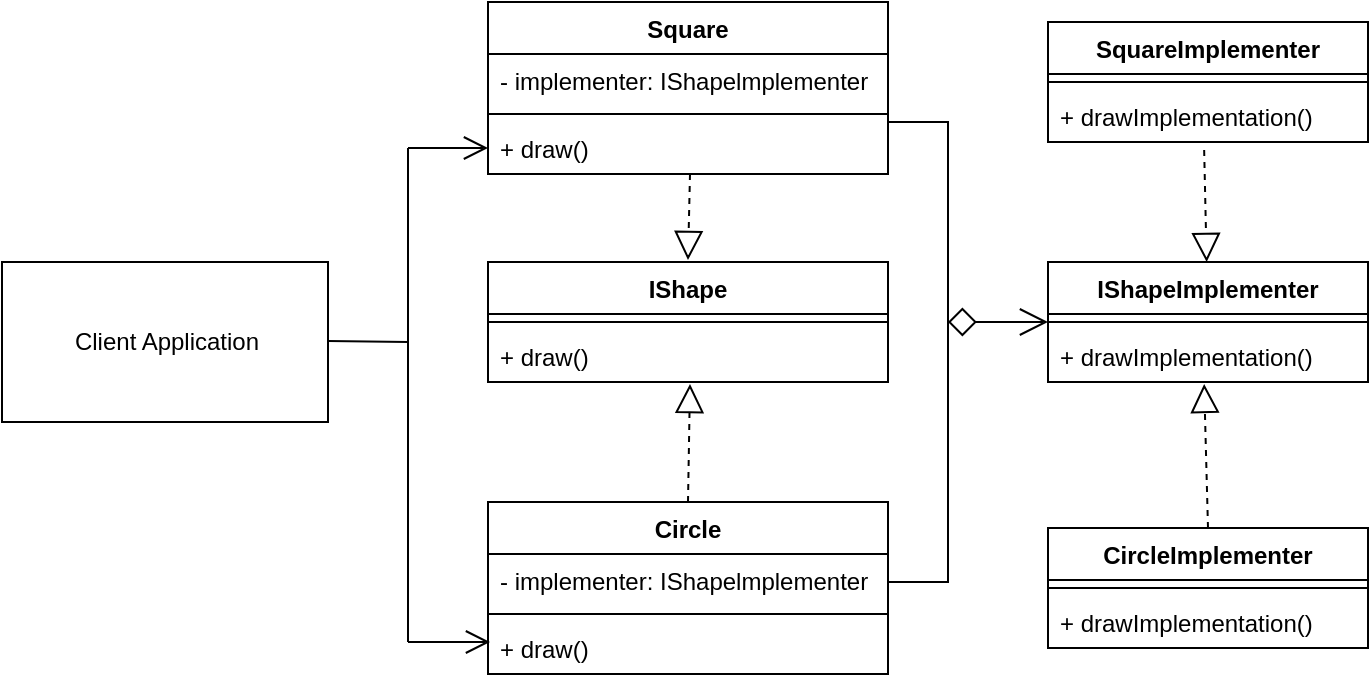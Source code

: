 <mxfile>
    <diagram id="nfoU5zl-Lrdo-RMUOea-" name="Page-1">
        <mxGraphModel dx="650" dy="321" grid="1" gridSize="10" guides="1" tooltips="1" connect="1" arrows="1" fold="1" page="1" pageScale="1" pageWidth="827" pageHeight="1169" math="0" shadow="0">
            <root>
                <mxCell id="0"/>
                <mxCell id="1" parent="0"/>
                <mxCell id="52Nn8JB1zDlZzFZ0hI1m-19" value="Client Application" style="html=1;" parent="1" vertex="1">
                    <mxGeometry x="37" y="720" width="163" height="80" as="geometry"/>
                </mxCell>
                <mxCell id="52Nn8JB1zDlZzFZ0hI1m-20" value="Square" style="swimlane;fontStyle=1;align=center;verticalAlign=top;childLayout=stackLayout;horizontal=1;startSize=26;horizontalStack=0;resizeParent=1;resizeParentMax=0;resizeLast=0;collapsible=1;marginBottom=0;" parent="1" vertex="1">
                    <mxGeometry x="280" y="590" width="200" height="86" as="geometry"/>
                </mxCell>
                <mxCell id="52Nn8JB1zDlZzFZ0hI1m-21" value="- implementer: IShapelmplementer" style="text;strokeColor=none;fillColor=none;align=left;verticalAlign=top;spacingLeft=4;spacingRight=4;overflow=hidden;rotatable=0;points=[[0,0.5],[1,0.5]];portConstraint=eastwest;" parent="52Nn8JB1zDlZzFZ0hI1m-20" vertex="1">
                    <mxGeometry y="26" width="200" height="26" as="geometry"/>
                </mxCell>
                <mxCell id="52Nn8JB1zDlZzFZ0hI1m-22" value="" style="line;strokeWidth=1;fillColor=none;align=left;verticalAlign=middle;spacingTop=-1;spacingLeft=3;spacingRight=3;rotatable=0;labelPosition=right;points=[];portConstraint=eastwest;" parent="52Nn8JB1zDlZzFZ0hI1m-20" vertex="1">
                    <mxGeometry y="52" width="200" height="8" as="geometry"/>
                </mxCell>
                <mxCell id="52Nn8JB1zDlZzFZ0hI1m-23" value="+ draw()" style="text;strokeColor=none;fillColor=none;align=left;verticalAlign=top;spacingLeft=4;spacingRight=4;overflow=hidden;rotatable=0;points=[[0,0.5],[1,0.5]];portConstraint=eastwest;" parent="52Nn8JB1zDlZzFZ0hI1m-20" vertex="1">
                    <mxGeometry y="60" width="200" height="26" as="geometry"/>
                </mxCell>
                <mxCell id="52Nn8JB1zDlZzFZ0hI1m-24" value="IShape" style="swimlane;fontStyle=1;align=center;verticalAlign=top;childLayout=stackLayout;horizontal=1;startSize=26;horizontalStack=0;resizeParent=1;resizeParentMax=0;resizeLast=0;collapsible=1;marginBottom=0;" parent="1" vertex="1">
                    <mxGeometry x="280" y="720" width="200" height="60" as="geometry"/>
                </mxCell>
                <mxCell id="52Nn8JB1zDlZzFZ0hI1m-26" value="" style="line;strokeWidth=1;fillColor=none;align=left;verticalAlign=middle;spacingTop=-1;spacingLeft=3;spacingRight=3;rotatable=0;labelPosition=right;points=[];portConstraint=eastwest;" parent="52Nn8JB1zDlZzFZ0hI1m-24" vertex="1">
                    <mxGeometry y="26" width="200" height="8" as="geometry"/>
                </mxCell>
                <mxCell id="52Nn8JB1zDlZzFZ0hI1m-27" value="+ draw()" style="text;strokeColor=none;fillColor=none;align=left;verticalAlign=top;spacingLeft=4;spacingRight=4;overflow=hidden;rotatable=0;points=[[0,0.5],[1,0.5]];portConstraint=eastwest;" parent="52Nn8JB1zDlZzFZ0hI1m-24" vertex="1">
                    <mxGeometry y="34" width="200" height="26" as="geometry"/>
                </mxCell>
                <mxCell id="3" style="edgeStyle=orthogonalEdgeStyle;rounded=0;orthogonalLoop=1;jettySize=auto;html=1;startArrow=none;startFill=0;endArrow=none;endFill=0;endSize=12;" edge="1" parent="1" source="52Nn8JB1zDlZzFZ0hI1m-28" target="52Nn8JB1zDlZzFZ0hI1m-23">
                    <mxGeometry relative="1" as="geometry">
                        <Array as="points">
                            <mxPoint x="510" y="880"/>
                            <mxPoint x="510" y="650"/>
                        </Array>
                    </mxGeometry>
                </mxCell>
                <mxCell id="52Nn8JB1zDlZzFZ0hI1m-28" value="Circle" style="swimlane;fontStyle=1;align=center;verticalAlign=top;childLayout=stackLayout;horizontal=1;startSize=26;horizontalStack=0;resizeParent=1;resizeParentMax=0;resizeLast=0;collapsible=1;marginBottom=0;" parent="1" vertex="1">
                    <mxGeometry x="280" y="840" width="200" height="86" as="geometry"/>
                </mxCell>
                <mxCell id="52Nn8JB1zDlZzFZ0hI1m-29" value="- implementer: IShapelmplementer" style="text;strokeColor=none;fillColor=none;align=left;verticalAlign=top;spacingLeft=4;spacingRight=4;overflow=hidden;rotatable=0;points=[[0,0.5],[1,0.5]];portConstraint=eastwest;" parent="52Nn8JB1zDlZzFZ0hI1m-28" vertex="1">
                    <mxGeometry y="26" width="200" height="26" as="geometry"/>
                </mxCell>
                <mxCell id="52Nn8JB1zDlZzFZ0hI1m-30" value="" style="line;strokeWidth=1;fillColor=none;align=left;verticalAlign=middle;spacingTop=-1;spacingLeft=3;spacingRight=3;rotatable=0;labelPosition=right;points=[];portConstraint=eastwest;" parent="52Nn8JB1zDlZzFZ0hI1m-28" vertex="1">
                    <mxGeometry y="52" width="200" height="8" as="geometry"/>
                </mxCell>
                <mxCell id="52Nn8JB1zDlZzFZ0hI1m-31" value="+ draw()" style="text;strokeColor=none;fillColor=none;align=left;verticalAlign=top;spacingLeft=4;spacingRight=4;overflow=hidden;rotatable=0;points=[[0,0.5],[1,0.5]];portConstraint=eastwest;" parent="52Nn8JB1zDlZzFZ0hI1m-28" vertex="1">
                    <mxGeometry y="60" width="200" height="26" as="geometry"/>
                </mxCell>
                <mxCell id="52Nn8JB1zDlZzFZ0hI1m-32" value="SquareImplementer" style="swimlane;fontStyle=1;align=center;verticalAlign=top;childLayout=stackLayout;horizontal=1;startSize=26;horizontalStack=0;resizeParent=1;resizeParentMax=0;resizeLast=0;collapsible=1;marginBottom=0;" parent="1" vertex="1">
                    <mxGeometry x="560" y="600" width="160" height="60" as="geometry"/>
                </mxCell>
                <mxCell id="52Nn8JB1zDlZzFZ0hI1m-34" value="" style="line;strokeWidth=1;fillColor=none;align=left;verticalAlign=middle;spacingTop=-1;spacingLeft=3;spacingRight=3;rotatable=0;labelPosition=right;points=[];portConstraint=eastwest;" parent="52Nn8JB1zDlZzFZ0hI1m-32" vertex="1">
                    <mxGeometry y="26" width="160" height="8" as="geometry"/>
                </mxCell>
                <mxCell id="52Nn8JB1zDlZzFZ0hI1m-35" value="+ drawImplementation()" style="text;strokeColor=none;fillColor=none;align=left;verticalAlign=top;spacingLeft=4;spacingRight=4;overflow=hidden;rotatable=0;points=[[0,0.5],[1,0.5]];portConstraint=eastwest;" parent="52Nn8JB1zDlZzFZ0hI1m-32" vertex="1">
                    <mxGeometry y="34" width="160" height="26" as="geometry"/>
                </mxCell>
                <mxCell id="4" style="edgeStyle=orthogonalEdgeStyle;rounded=0;orthogonalLoop=1;jettySize=auto;html=1;startArrow=open;startFill=0;endArrow=diamond;endFill=0;endSize=12;startSize=12;" edge="1" parent="1" source="52Nn8JB1zDlZzFZ0hI1m-36">
                    <mxGeometry relative="1" as="geometry">
                        <mxPoint x="510" y="750" as="targetPoint"/>
                    </mxGeometry>
                </mxCell>
                <mxCell id="52Nn8JB1zDlZzFZ0hI1m-36" value="IShapeImplementer" style="swimlane;fontStyle=1;align=center;verticalAlign=top;childLayout=stackLayout;horizontal=1;startSize=26;horizontalStack=0;resizeParent=1;resizeParentMax=0;resizeLast=0;collapsible=1;marginBottom=0;" parent="1" vertex="1">
                    <mxGeometry x="560" y="720" width="160" height="60" as="geometry"/>
                </mxCell>
                <mxCell id="52Nn8JB1zDlZzFZ0hI1m-37" value="" style="line;strokeWidth=1;fillColor=none;align=left;verticalAlign=middle;spacingTop=-1;spacingLeft=3;spacingRight=3;rotatable=0;labelPosition=right;points=[];portConstraint=eastwest;" parent="52Nn8JB1zDlZzFZ0hI1m-36" vertex="1">
                    <mxGeometry y="26" width="160" height="8" as="geometry"/>
                </mxCell>
                <mxCell id="52Nn8JB1zDlZzFZ0hI1m-38" value="+ drawImplementation()" style="text;strokeColor=none;fillColor=none;align=left;verticalAlign=top;spacingLeft=4;spacingRight=4;overflow=hidden;rotatable=0;points=[[0,0.5],[1,0.5]];portConstraint=eastwest;" parent="52Nn8JB1zDlZzFZ0hI1m-36" vertex="1">
                    <mxGeometry y="34" width="160" height="26" as="geometry"/>
                </mxCell>
                <mxCell id="52Nn8JB1zDlZzFZ0hI1m-39" value="CircleImplementer" style="swimlane;fontStyle=1;align=center;verticalAlign=top;childLayout=stackLayout;horizontal=1;startSize=26;horizontalStack=0;resizeParent=1;resizeParentMax=0;resizeLast=0;collapsible=1;marginBottom=0;" parent="1" vertex="1">
                    <mxGeometry x="560" y="853" width="160" height="60" as="geometry"/>
                </mxCell>
                <mxCell id="52Nn8JB1zDlZzFZ0hI1m-40" value="" style="line;strokeWidth=1;fillColor=none;align=left;verticalAlign=middle;spacingTop=-1;spacingLeft=3;spacingRight=3;rotatable=0;labelPosition=right;points=[];portConstraint=eastwest;" parent="52Nn8JB1zDlZzFZ0hI1m-39" vertex="1">
                    <mxGeometry y="26" width="160" height="8" as="geometry"/>
                </mxCell>
                <mxCell id="52Nn8JB1zDlZzFZ0hI1m-41" value="+ drawImplementation()" style="text;strokeColor=none;fillColor=none;align=left;verticalAlign=top;spacingLeft=4;spacingRight=4;overflow=hidden;rotatable=0;points=[[0,0.5],[1,0.5]];portConstraint=eastwest;" parent="52Nn8JB1zDlZzFZ0hI1m-39" vertex="1">
                    <mxGeometry y="34" width="160" height="26" as="geometry"/>
                </mxCell>
                <mxCell id="52Nn8JB1zDlZzFZ0hI1m-43" value="" style="html=1;verticalAlign=bottom;startArrow=none;startFill=0;endArrow=none;startSize=12;endFill=0;" parent="1" edge="1">
                    <mxGeometry width="60" relative="1" as="geometry">
                        <mxPoint x="200" y="759.5" as="sourcePoint"/>
                        <mxPoint x="240" y="760" as="targetPoint"/>
                    </mxGeometry>
                </mxCell>
                <mxCell id="52Nn8JB1zDlZzFZ0hI1m-45" value="" style="html=1;verticalAlign=bottom;startArrow=none;startFill=0;endArrow=open;startSize=6;endSize=10;entryX=0;entryY=0.5;entryDx=0;entryDy=0;" parent="1" target="52Nn8JB1zDlZzFZ0hI1m-23" edge="1">
                    <mxGeometry width="80" relative="1" as="geometry">
                        <mxPoint x="240" y="663" as="sourcePoint"/>
                        <mxPoint x="280" y="656" as="targetPoint"/>
                    </mxGeometry>
                </mxCell>
                <mxCell id="52Nn8JB1zDlZzFZ0hI1m-46" value="" style="html=1;verticalAlign=bottom;startArrow=none;startFill=0;endArrow=open;startSize=6;endSize=10;entryX=0.005;entryY=0.269;entryDx=0;entryDy=0;entryPerimeter=0;" parent="1" edge="1">
                    <mxGeometry width="80" relative="1" as="geometry">
                        <mxPoint x="240" y="910" as="sourcePoint"/>
                        <mxPoint x="281" y="909.994" as="targetPoint"/>
                    </mxGeometry>
                </mxCell>
                <mxCell id="52Nn8JB1zDlZzFZ0hI1m-47" value="" style="line;strokeWidth=1;html=1;direction=south;" parent="1" vertex="1">
                    <mxGeometry x="235" y="663" width="10" height="247" as="geometry"/>
                </mxCell>
                <mxCell id="52Nn8JB1zDlZzFZ0hI1m-48" value="" style="html=1;verticalAlign=bottom;startArrow=none;startFill=0;endArrow=block;startSize=12;exitX=0.465;exitY=1;exitDx=0;exitDy=0;exitPerimeter=0;dashed=1;endFill=0;endSize=12;" parent="1" edge="1">
                    <mxGeometry width="60" relative="1" as="geometry">
                        <mxPoint x="381" y="676" as="sourcePoint"/>
                        <mxPoint x="380" y="719" as="targetPoint"/>
                    </mxGeometry>
                </mxCell>
                <mxCell id="52Nn8JB1zDlZzFZ0hI1m-49" value="" style="html=1;verticalAlign=bottom;startArrow=none;startFill=0;endArrow=block;startSize=12;exitX=0.5;exitY=0;exitDx=0;exitDy=0;dashed=1;endFill=0;endSize=12;entryX=0.505;entryY=1.038;entryDx=0;entryDy=0;entryPerimeter=0;" parent="1" source="52Nn8JB1zDlZzFZ0hI1m-28" target="52Nn8JB1zDlZzFZ0hI1m-27" edge="1">
                    <mxGeometry width="60" relative="1" as="geometry">
                        <mxPoint x="383" y="686" as="sourcePoint"/>
                        <mxPoint x="382" y="790" as="targetPoint"/>
                    </mxGeometry>
                </mxCell>
                <mxCell id="52Nn8JB1zDlZzFZ0hI1m-50" value="" style="html=1;verticalAlign=bottom;startArrow=none;startFill=0;endArrow=block;startSize=12;exitX=0.488;exitY=1.154;exitDx=0;exitDy=0;exitPerimeter=0;dashed=1;endFill=0;endSize=12;" parent="1" source="52Nn8JB1zDlZzFZ0hI1m-35" target="52Nn8JB1zDlZzFZ0hI1m-36" edge="1">
                    <mxGeometry width="60" relative="1" as="geometry">
                        <mxPoint x="393" y="696" as="sourcePoint"/>
                        <mxPoint x="392" y="739" as="targetPoint"/>
                    </mxGeometry>
                </mxCell>
                <mxCell id="52Nn8JB1zDlZzFZ0hI1m-51" value="" style="html=1;verticalAlign=bottom;startArrow=none;startFill=0;endArrow=block;startSize=12;exitX=0.5;exitY=0;exitDx=0;exitDy=0;dashed=1;endFill=0;endSize=12;entryX=0.488;entryY=1.038;entryDx=0;entryDy=0;entryPerimeter=0;" parent="1" source="52Nn8JB1zDlZzFZ0hI1m-39" target="52Nn8JB1zDlZzFZ0hI1m-38" edge="1">
                    <mxGeometry width="60" relative="1" as="geometry">
                        <mxPoint x="403" y="706" as="sourcePoint"/>
                        <mxPoint x="402" y="749" as="targetPoint"/>
                    </mxGeometry>
                </mxCell>
            </root>
        </mxGraphModel>
    </diagram>
</mxfile>